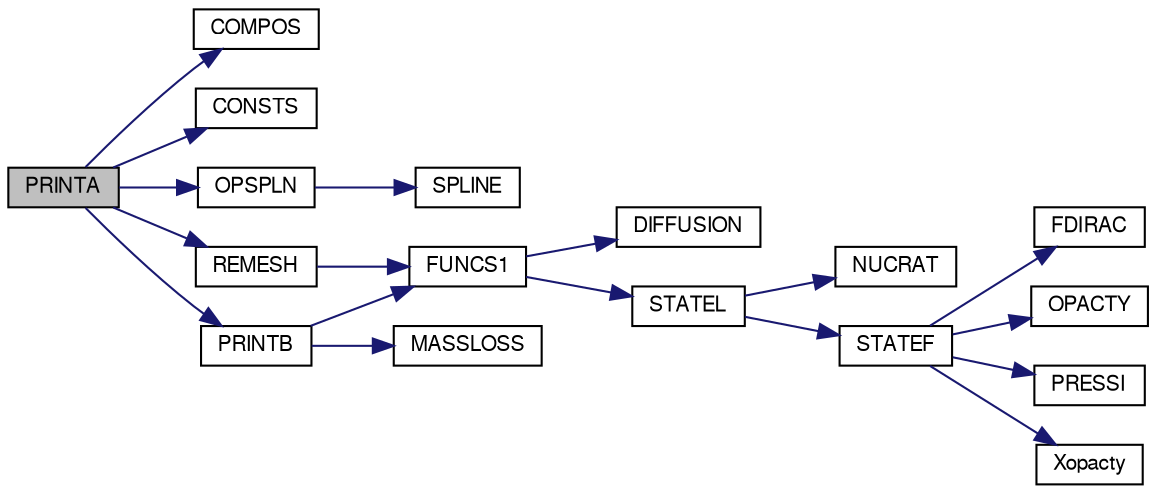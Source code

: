 digraph G
{
  edge [fontname="FreeSans",fontsize="10",labelfontname="FreeSans",labelfontsize="10"];
  node [fontname="FreeSans",fontsize="10",shape=record];
  rankdir=LR;
  Node1 [label="PRINTA",height=0.2,width=0.4,color="black", fillcolor="grey75", style="filled" fontcolor="black"];
  Node1 -> Node2 [color="midnightblue",fontsize="10",style="solid",fontname="FreeSans"];
  Node2 [label="COMPOS",height=0.2,width=0.4,color="black", fillcolor="white", style="filled",URL="$compos_8f.html#a68da311c3943909b70fecb6abbd60386"];
  Node1 -> Node3 [color="midnightblue",fontsize="10",style="solid",fontname="FreeSans"];
  Node3 [label="CONSTS",height=0.2,width=0.4,color="black", fillcolor="white", style="filled",URL="$consts_8f.html#aa48422d747cfa0ff8a558c94db1f648d"];
  Node1 -> Node4 [color="midnightblue",fontsize="10",style="solid",fontname="FreeSans"];
  Node4 [label="OPSPLN",height=0.2,width=0.4,color="black", fillcolor="white", style="filled",URL="$opspln_8f.html#af413b56b392ffd1937a3f1d8f90a22fc"];
  Node4 -> Node5 [color="midnightblue",fontsize="10",style="solid",fontname="FreeSans"];
  Node5 [label="SPLINE",height=0.2,width=0.4,color="black", fillcolor="white", style="filled",URL="$spline_8f.html#aed6d468caeb9396c6db153182a07f670"];
  Node1 -> Node6 [color="midnightblue",fontsize="10",style="solid",fontname="FreeSans"];
  Node6 [label="PRINTB",height=0.2,width=0.4,color="black", fillcolor="white", style="filled",URL="$printb_8f.html#aa84cd59593658bd5afe3681edf41ad12"];
  Node6 -> Node7 [color="midnightblue",fontsize="10",style="solid",fontname="FreeSans"];
  Node7 [label="FUNCS1",height=0.2,width=0.4,color="black", fillcolor="white", style="filled",URL="$funcs1_8f.html#a823aa25095ced47754832afa9117994a"];
  Node7 -> Node8 [color="midnightblue",fontsize="10",style="solid",fontname="FreeSans"];
  Node8 [label="DIFFUSION",height=0.2,width=0.4,color="black", fillcolor="white", style="filled",URL="$diffusion_8f.html#a8ba373466874f486e903a702a195cbc8"];
  Node7 -> Node9 [color="midnightblue",fontsize="10",style="solid",fontname="FreeSans"];
  Node9 [label="STATEL",height=0.2,width=0.4,color="black", fillcolor="white", style="filled",URL="$statel_8f.html#a77da1cfaae78dd64f83361c6d1f2d56f"];
  Node9 -> Node10 [color="midnightblue",fontsize="10",style="solid",fontname="FreeSans"];
  Node10 [label="NUCRAT",height=0.2,width=0.4,color="black", fillcolor="white", style="filled",URL="$nucrat_8f.html#a98080f8c775d473d25fea4a1ccdd865a"];
  Node9 -> Node11 [color="midnightblue",fontsize="10",style="solid",fontname="FreeSans"];
  Node11 [label="STATEF",height=0.2,width=0.4,color="black", fillcolor="white", style="filled",URL="$statef_8f.html#aef9263ee691a24244d7b4043ef5c32e8"];
  Node11 -> Node12 [color="midnightblue",fontsize="10",style="solid",fontname="FreeSans"];
  Node12 [label="FDIRAC",height=0.2,width=0.4,color="black", fillcolor="white", style="filled",URL="$fdirac_8f.html#ae20e2567f58c2c2a56db2a0e267f3ac2"];
  Node11 -> Node13 [color="midnightblue",fontsize="10",style="solid",fontname="FreeSans"];
  Node13 [label="OPACTY",height=0.2,width=0.4,color="black", fillcolor="white", style="filled",URL="$opacty_8f.html#ae436041cf48ebdd3463f8ba6247e8cd2"];
  Node11 -> Node14 [color="midnightblue",fontsize="10",style="solid",fontname="FreeSans"];
  Node14 [label="PRESSI",height=0.2,width=0.4,color="black", fillcolor="white", style="filled",URL="$pressi_8f.html#a881d56bd249d693d3f6fd21027e86dd1"];
  Node11 -> Node15 [color="midnightblue",fontsize="10",style="solid",fontname="FreeSans"];
  Node15 [label="Xopacty",height=0.2,width=0.4,color="black", fillcolor="white", style="filled",URL="$xopac_8f.html#a69c1c4895f63c9ca1c9f2940c2d374fa"];
  Node6 -> Node16 [color="midnightblue",fontsize="10",style="solid",fontname="FreeSans"];
  Node16 [label="MASSLOSS",height=0.2,width=0.4,color="black", fillcolor="white", style="filled",URL="$massloss_8f.html#a96d5338a48edc8d7769a5471a9105268"];
  Node1 -> Node17 [color="midnightblue",fontsize="10",style="solid",fontname="FreeSans"];
  Node17 [label="REMESH",height=0.2,width=0.4,color="black", fillcolor="white", style="filled",URL="$remesh_8f.html#a1b871c6b51d95396e725b7318e6ab885"];
  Node17 -> Node7 [color="midnightblue",fontsize="10",style="solid",fontname="FreeSans"];
}
